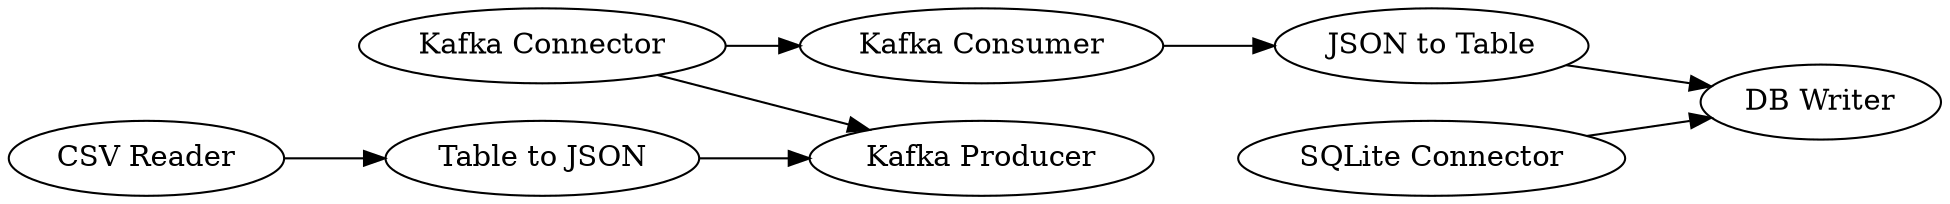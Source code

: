 digraph {
	1 [label="Kafka Connector"]
	3 [label="CSV Reader"]
	5 [label="Table to JSON"]
	7 [label="JSON to Table"]
	12 [label="SQLite Connector"]
	13 [label="DB Writer"]
	15 [label="Kafka Consumer"]
	49 [label="Kafka Producer"]
	1 -> 49
	1 -> 15
	3 -> 5
	5 -> 49
	7 -> 13
	12 -> 13
	15 -> 7
	rankdir=LR
}
